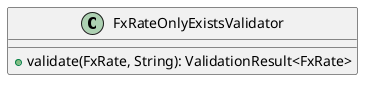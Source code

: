 @startuml

    class FxRateOnlyExistsValidator [[FxRateOnlyExistsValidator.html]] {
        +validate(FxRate, String): ValidationResult<FxRate>
    }

@enduml
